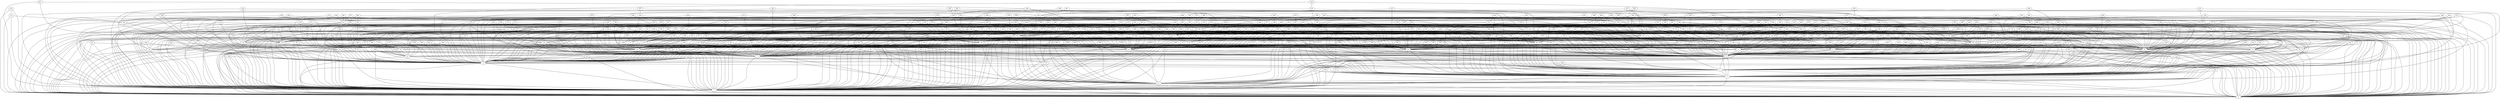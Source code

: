 /* Created by igraph 0.7.0 */
graph {
  0;
  1;
  2;
  3;
  4;
  5;
  6;
  7;
  8;
  9;
  10;
  11;
  12;
  13;
  14;
  15;
  16;
  17;
  18;
  19;
  20;
  21;
  22;
  23;
  24;
  25;
  26;
  27;
  28;
  29;
  30;
  31;
  32;
  33;
  34;
  35;
  36;
  37;
  38;
  39;
  40;
  41;
  42;
  43;
  44;
  45;
  46;
  47;
  48;
  49;
  50;
  51;
  52;
  53;
  54;
  55;
  56;
  57;
  58;
  59;
  60;
  61;
  62;
  63;
  64;
  65;
  66;
  67;
  68;
  69;
  70;
  71;
  72;
  73;
  74;
  75;
  76;
  77;
  78;
  79;
  80;
  81;
  82;
  83;
  84;
  85;
  86;
  87;
  88;
  89;
  90;
  91;
  92;
  93;
  94;
  95;
  96;
  97;
  98;
  99;
  100;
  101;
  102;
  103;
  104;
  105;
  106;
  107;
  108;
  109;
  110;
  111;
  112;
  113;
  114;
  115;
  116;
  117;
  118;
  119;
  120;
  121;
  122;
  123;
  124;
  125;
  126;
  127;
  128;
  129;
  130;
  131;
  132;
  133;
  134;
  135;
  136;
  137;
  138;
  139;
  140;
  141;
  142;
  143;
  144;
  145;
  146;
  147;
  148;
  149;
  150;
  151;
  152;
  153;
  154;
  155;
  156;
  157;
  158;
  159;
  160;
  161;
  162;
  163;
  164;
  165;
  166;
  167;
  168;
  169;
  170;
  171;
  172;
  173;
  174;
  175;
  176;
  177;
  178;
  179;
  180;
  181;
  182;
  183;
  184;
  185;
  186;
  187;
  188;
  189;
  190;
  191;
  192;
  193;
  194;
  195;
  196;
  197;
  198;
  199;
  200;
  201;
  202;
  203;
  204;
  205;
  206;
  207;
  208;
  209;
  210;
  211;
  212;
  213;
  214;
  215;
  216;
  217;
  218;
  219;
  220;
  221;
  222;
  223;
  224;
  225;
  226;
  227;
  228;
  229;
  230;
  231;
  232;
  233;
  234;
  235;
  236;
  237;
  238;
  239;
  240;
  241;
  242;
  243;
  244;
  245;
  246;
  247;
  248;
  249;
  250;
  251;
  252;
  253;
  254;
  255;
  256;
  257;
  258;
  259;
  260;
  261;
  262;
  263;
  264;
  265;
  266;
  267;
  268;
  269;
  270;
  271;
  272;
  273;
  274;
  275;
  276;
  277;
  278;
  279;
  280;
  281;
  282;
  283;
  284;
  285;
  286;
  287;
  288;
  289;
  290;
  291;
  292;
  293;
  294;
  295;
  296;
  297;
  298;
  299;
  300;
  301;
  302;
  303;
  304;
  305;
  306;
  307;
  308;
  309;
  310;
  311;
  312;
  313;
  314;
  315;
  316;
  317;
  318;
  319;
  320;
  321;
  322;
  323;
  324;
  325;
  326;
  327;
  328;
  329;
  330;
  331;
  332;
  333;
  334;
  335;
  336;
  337;
  338;
  339;
  340;
  341;
  342;
  343;
  344;
  345;
  346;
  347;
  348;
  349;
  350;
  351;
  352;
  353;
  354;
  355;
  356;
  357;
  358;
  359;
  360;
  361;
  362;
  363;
  364;
  365;
  366;
  367;
  368;
  369;
  370;
  371;
  372;
  373;
  374;
  375;
  376;
  377;
  378;
  379;
  380;
  381;
  382;
  383;
  384;
  385;
  386;
  387;
  388;
  389;
  390;
  391;
  392;
  393;
  394;
  395;
  396;
  397;
  398;
  399;
  400;
  401;
  402;
  403;
  404;
  405;
  406;
  407;
  408;
  409;
  410;
  411;
  412;
  413;
  414;
  415;
  416;
  417;
  418;
  419;
  420;
  421;
  422;
  423;
  424;
  425;
  426;
  427;
  428;
  429;
  430;
  431;
  432;
  433;
  434;
  435;
  436;
  437;
  438;
  439;
  440;
  441;
  442;
  443;
  444;
  445;
  446;
  447;
  448;
  449;
  450;
  451;
  452;
  453;
  454;
  455;
  456;
  457;
  458;
  459;
  460;
  461;
  462;
  463;
  464;
  465;
  466;
  467;
  468;
  469;
  470;
  471;
  472;
  473;
  474;
  475;
  476;
  477;
  478;
  479;
  480;
  481;
  482;
  483;
  484;
  485;
  486;
  487;
  488;
  489;
  490;
  491;
  492;
  493;
  494;
  495;
  496;
  497;
  498;
  499;

  1 -- 0;
  2 -- 0;
  3 -- 0;
  4 -- 0;
  5 -- 0;
  7 -- 0;
  9 -- 0;
  10 -- 0;
  11 -- 0;
  13 -- 0;
  16 -- 0;
  18 -- 0;
  19 -- 0;
  20 -- 0;
  22 -- 0;
  25 -- 0;
  27 -- 0;
  28 -- 0;
  29 -- 0;
  30 -- 0;
  33 -- 0;
  34 -- 0;
  38 -- 0;
  39 -- 0;
  41 -- 0;
  45 -- 0;
  46 -- 0;
  47 -- 0;
  50 -- 0;
  62 -- 0;
  63 -- 0;
  64 -- 0;
  80 -- 0;
  90 -- 0;
  92 -- 0;
  94 -- 0;
  100 -- 0;
  102 -- 0;
  105 -- 0;
  106 -- 0;
  107 -- 0;
  111 -- 0;
  112 -- 0;
  113 -- 0;
  122 -- 0;
  123 -- 0;
  125 -- 0;
  126 -- 0;
  131 -- 0;
  139 -- 0;
  140 -- 0;
  150 -- 0;
  158 -- 0;
  165 -- 0;
  166 -- 0;
  170 -- 0;
  181 -- 0;
  188 -- 0;
  191 -- 0;
  201 -- 0;
  220 -- 0;
  229 -- 0;
  238 -- 0;
  253 -- 0;
  259 -- 0;
  264 -- 0;
  265 -- 0;
  266 -- 0;
  267 -- 0;
  268 -- 0;
  273 -- 0;
  279 -- 0;
  294 -- 0;
  295 -- 0;
  307 -- 0;
  314 -- 0;
  339 -- 0;
  341 -- 0;
  342 -- 0;
  348 -- 0;
  368 -- 0;
  371 -- 0;
  372 -- 0;
  378 -- 0;
  384 -- 0;
  390 -- 0;
  392 -- 0;
  393 -- 0;
  394 -- 0;
  398 -- 0;
  411 -- 0;
  413 -- 0;
  415 -- 0;
  419 -- 0;
  422 -- 0;
  450 -- 0;
  470 -- 0;
  2 -- 1;
  3 -- 1;
  4 -- 1;
  5 -- 1;
  7 -- 1;
  9 -- 1;
  11 -- 1;
  15 -- 1;
  16 -- 1;
  17 -- 1;
  20 -- 1;
  24 -- 1;
  26 -- 1;
  27 -- 1;
  29 -- 1;
  30 -- 1;
  34 -- 1;
  35 -- 1;
  38 -- 1;
  39 -- 1;
  41 -- 1;
  42 -- 1;
  43 -- 1;
  44 -- 1;
  49 -- 1;
  52 -- 1;
  53 -- 1;
  54 -- 1;
  55 -- 1;
  58 -- 1;
  62 -- 1;
  67 -- 1;
  73 -- 1;
  74 -- 1;
  76 -- 1;
  77 -- 1;
  81 -- 1;
  83 -- 1;
  86 -- 1;
  91 -- 1;
  99 -- 1;
  101 -- 1;
  102 -- 1;
  112 -- 1;
  115 -- 1;
  117 -- 1;
  119 -- 1;
  127 -- 1;
  129 -- 1;
  130 -- 1;
  135 -- 1;
  138 -- 1;
  152 -- 1;
  158 -- 1;
  168 -- 1;
  169 -- 1;
  173 -- 1;
  174 -- 1;
  179 -- 1;
  181 -- 1;
  189 -- 1;
  193 -- 1;
  196 -- 1;
  205 -- 1;
  211 -- 1;
  213 -- 1;
  214 -- 1;
  218 -- 1;
  219 -- 1;
  221 -- 1;
  228 -- 1;
  230 -- 1;
  231 -- 1;
  232 -- 1;
  234 -- 1;
  236 -- 1;
  239 -- 1;
  244 -- 1;
  249 -- 1;
  252 -- 1;
  253 -- 1;
  260 -- 1;
  264 -- 1;
  271 -- 1;
  272 -- 1;
  274 -- 1;
  277 -- 1;
  281 -- 1;
  282 -- 1;
  287 -- 1;
  289 -- 1;
  290 -- 1;
  292 -- 1;
  300 -- 1;
  302 -- 1;
  310 -- 1;
  311 -- 1;
  317 -- 1;
  318 -- 1;
  319 -- 1;
  326 -- 1;
  327 -- 1;
  328 -- 1;
  333 -- 1;
  341 -- 1;
  345 -- 1;
  346 -- 1;
  353 -- 1;
  355 -- 1;
  357 -- 1;
  361 -- 1;
  371 -- 1;
  372 -- 1;
  374 -- 1;
  383 -- 1;
  395 -- 1;
  401 -- 1;
  406 -- 1;
  409 -- 1;
  414 -- 1;
  420 -- 1;
  436 -- 1;
  443 -- 1;
  444 -- 1;
  449 -- 1;
  450 -- 1;
  455 -- 1;
  461 -- 1;
  474 -- 1;
  478 -- 1;
  479 -- 1;
  481 -- 1;
  483 -- 1;
  490 -- 1;
  492 -- 1;
  495 -- 1;
  3 -- 2;
  10 -- 2;
  13 -- 2;
  42 -- 2;
  60 -- 2;
  66 -- 2;
  97 -- 2;
  104 -- 2;
  124 -- 2;
  145 -- 2;
  163 -- 2;
  166 -- 2;
  173 -- 2;
  187 -- 2;
  191 -- 2;
  197 -- 2;
  199 -- 2;
  200 -- 2;
  203 -- 2;
  209 -- 2;
  214 -- 2;
  232 -- 2;
  241 -- 2;
  252 -- 2;
  256 -- 2;
  292 -- 2;
  319 -- 2;
  346 -- 2;
  378 -- 2;
  383 -- 2;
  386 -- 2;
  387 -- 2;
  397 -- 2;
  458 -- 2;
  478 -- 2;
  493 -- 2;
  4 -- 3;
  6 -- 3;
  11 -- 3;
  14 -- 3;
  16 -- 3;
  20 -- 3;
  22 -- 3;
  23 -- 3;
  25 -- 3;
  32 -- 3;
  40 -- 3;
  51 -- 3;
  59 -- 3;
  70 -- 3;
  89 -- 3;
  93 -- 3;
  101 -- 3;
  104 -- 3;
  109 -- 3;
  126 -- 3;
  127 -- 3;
  137 -- 3;
  141 -- 3;
  149 -- 3;
  151 -- 3;
  182 -- 3;
  184 -- 3;
  186 -- 3;
  194 -- 3;
  232 -- 3;
  237 -- 3;
  240 -- 3;
  245 -- 3;
  246 -- 3;
  272 -- 3;
  277 -- 3;
  283 -- 3;
  299 -- 3;
  319 -- 3;
  334 -- 3;
  338 -- 3;
  340 -- 3;
  341 -- 3;
  351 -- 3;
  362 -- 3;
  366 -- 3;
  369 -- 3;
  379 -- 3;
  388 -- 3;
  403 -- 3;
  411 -- 3;
  416 -- 3;
  430 -- 3;
  437 -- 3;
  459 -- 3;
  462 -- 3;
  466 -- 3;
  475 -- 3;
  477 -- 3;
  5 -- 4;
  6 -- 4;
  8 -- 4;
  13 -- 4;
  18 -- 4;
  21 -- 4;
  45 -- 4;
  57 -- 4;
  68 -- 4;
  69 -- 4;
  89 -- 4;
  92 -- 4;
  95 -- 4;
  96 -- 4;
  99 -- 4;
  113 -- 4;
  118 -- 4;
  147 -- 4;
  151 -- 4;
  173 -- 4;
  174 -- 4;
  212 -- 4;
  226 -- 4;
  229 -- 4;
  241 -- 4;
  256 -- 4;
  258 -- 4;
  261 -- 4;
  264 -- 4;
  273 -- 4;
  278 -- 4;
  284 -- 4;
  289 -- 4;
  303 -- 4;
  336 -- 4;
  347 -- 4;
  362 -- 4;
  364 -- 4;
  381 -- 4;
  409 -- 4;
  414 -- 4;
  487 -- 4;
  6 -- 5;
  7 -- 5;
  8 -- 5;
  18 -- 5;
  21 -- 5;
  24 -- 5;
  31 -- 5;
  33 -- 5;
  50 -- 5;
  57 -- 5;
  73 -- 5;
  76 -- 5;
  79 -- 5;
  80 -- 5;
  86 -- 5;
  87 -- 5;
  92 -- 5;
  103 -- 5;
  105 -- 5;
  122 -- 5;
  128 -- 5;
  131 -- 5;
  132 -- 5;
  133 -- 5;
  137 -- 5;
  138 -- 5;
  142 -- 5;
  145 -- 5;
  146 -- 5;
  148 -- 5;
  177 -- 5;
  185 -- 5;
  197 -- 5;
  198 -- 5;
  199 -- 5;
  200 -- 5;
  203 -- 5;
  208 -- 5;
  210 -- 5;
  238 -- 5;
  240 -- 5;
  259 -- 5;
  260 -- 5;
  261 -- 5;
  269 -- 5;
  270 -- 5;
  275 -- 5;
  290 -- 5;
  298 -- 5;
  302 -- 5;
  304 -- 5;
  305 -- 5;
  306 -- 5;
  312 -- 5;
  325 -- 5;
  329 -- 5;
  357 -- 5;
  363 -- 5;
  366 -- 5;
  371 -- 5;
  373 -- 5;
  379 -- 5;
  380 -- 5;
  384 -- 5;
  390 -- 5;
  400 -- 5;
  404 -- 5;
  412 -- 5;
  427 -- 5;
  428 -- 5;
  440 -- 5;
  450 -- 5;
  452 -- 5;
  457 -- 5;
  461 -- 5;
  472 -- 5;
  481 -- 5;
  482 -- 5;
  486 -- 5;
  488 -- 5;
  496 -- 5;
  8 -- 6;
  9 -- 6;
  14 -- 6;
  15 -- 6;
  19 -- 6;
  23 -- 6;
  24 -- 6;
  27 -- 6;
  28 -- 6;
  30 -- 6;
  32 -- 6;
  35 -- 6;
  36 -- 6;
  40 -- 6;
  41 -- 6;
  47 -- 6;
  48 -- 6;
  52 -- 6;
  54 -- 6;
  55 -- 6;
  56 -- 6;
  65 -- 6;
  71 -- 6;
  72 -- 6;
  76 -- 6;
  78 -- 6;
  85 -- 6;
  91 -- 6;
  93 -- 6;
  95 -- 6;
  98 -- 6;
  103 -- 6;
  106 -- 6;
  114 -- 6;
  116 -- 6;
  119 -- 6;
  120 -- 6;
  128 -- 6;
  134 -- 6;
  142 -- 6;
  149 -- 6;
  155 -- 6;
  162 -- 6;
  166 -- 6;
  172 -- 6;
  184 -- 6;
  185 -- 6;
  186 -- 6;
  188 -- 6;
  189 -- 6;
  196 -- 6;
  197 -- 6;
  205 -- 6;
  210 -- 6;
  214 -- 6;
  218 -- 6;
  228 -- 6;
  231 -- 6;
  247 -- 6;
  248 -- 6;
  291 -- 6;
  297 -- 6;
  303 -- 6;
  308 -- 6;
  320 -- 6;
  324 -- 6;
  325 -- 6;
  332 -- 6;
  339 -- 6;
  343 -- 6;
  344 -- 6;
  348 -- 6;
  356 -- 6;
  368 -- 6;
  375 -- 6;
  385 -- 6;
  388 -- 6;
  389 -- 6;
  397 -- 6;
  415 -- 6;
  419 -- 6;
  424 -- 6;
  426 -- 6;
  432 -- 6;
  440 -- 6;
  455 -- 6;
  456 -- 6;
  457 -- 6;
  460 -- 6;
  463 -- 6;
  469 -- 6;
  473 -- 6;
  482 -- 6;
  484 -- 6;
  485 -- 6;
  491 -- 6;
  492 -- 6;
  494 -- 6;
  495 -- 6;
  10 -- 7;
  12 -- 7;
  14 -- 7;
  28 -- 7;
  33 -- 7;
  54 -- 7;
  56 -- 7;
  62 -- 7;
  69 -- 7;
  70 -- 7;
  84 -- 7;
  88 -- 7;
  98 -- 7;
  108 -- 7;
  109 -- 7;
  114 -- 7;
  123 -- 7;
  142 -- 7;
  147 -- 7;
  160 -- 7;
  171 -- 7;
  172 -- 7;
  179 -- 7;
  182 -- 7;
  185 -- 7;
  210 -- 7;
  222 -- 7;
  249 -- 7;
  251 -- 7;
  261 -- 7;
  276 -- 7;
  285 -- 7;
  291 -- 7;
  301 -- 7;
  315 -- 7;
  321 -- 7;
  370 -- 7;
  386 -- 7;
  418 -- 7;
  462 -- 7;
  471 -- 7;
  473 -- 7;
  490 -- 7;
  495 -- 7;
  17 -- 8;
  21 -- 8;
  72 -- 8;
  79 -- 8;
  85 -- 8;
  216 -- 8;
  235 -- 8;
  248 -- 8;
  298 -- 8;
  316 -- 8;
  337 -- 8;
  377 -- 8;
  391 -- 8;
  406 -- 8;
  436 -- 8;
  445 -- 8;
  447 -- 8;
  483 -- 8;
  31 -- 9;
  32 -- 9;
  37 -- 9;
  40 -- 9;
  47 -- 9;
  69 -- 9;
  75 -- 9;
  82 -- 9;
  103 -- 9;
  105 -- 9;
  148 -- 9;
  159 -- 9;
  178 -- 9;
  192 -- 9;
  262 -- 9;
  273 -- 9;
  314 -- 9;
  353 -- 9;
  383 -- 9;
  487 -- 9;
  12 -- 10;
  15 -- 10;
  17 -- 10;
  19 -- 10;
  26 -- 10;
  36 -- 10;
  37 -- 10;
  43 -- 10;
  44 -- 10;
  48 -- 10;
  64 -- 10;
  77 -- 10;
  81 -- 10;
  102 -- 10;
  115 -- 10;
  117 -- 10;
  118 -- 10;
  124 -- 10;
  132 -- 10;
  133 -- 10;
  144 -- 10;
  151 -- 10;
  154 -- 10;
  164 -- 10;
  165 -- 10;
  169 -- 10;
  178 -- 10;
  179 -- 10;
  180 -- 10;
  201 -- 10;
  202 -- 10;
  242 -- 10;
  243 -- 10;
  246 -- 10;
  248 -- 10;
  250 -- 10;
  269 -- 10;
  278 -- 10;
  297 -- 10;
  306 -- 10;
  308 -- 10;
  311 -- 10;
  330 -- 10;
  336 -- 10;
  353 -- 10;
  354 -- 10;
  367 -- 10;
  374 -- 10;
  384 -- 10;
  386 -- 10;
  388 -- 10;
  399 -- 10;
  408 -- 10;
  423 -- 10;
  461 -- 10;
  467 -- 10;
  475 -- 10;
  483 -- 10;
  484 -- 10;
  491 -- 10;
  497 -- 10;
  12 -- 11;
  50 -- 11;
  303 -- 11;
  432 -- 11;
  37 -- 13;
  46 -- 13;
  98 -- 13;
  111 -- 13;
  116 -- 13;
  194 -- 13;
  198 -- 13;
  237 -- 13;
  242 -- 13;
  253 -- 13;
  305 -- 13;
  306 -- 13;
  331 -- 13;
  352 -- 13;
  443 -- 13;
  459 -- 13;
  465 -- 13;
  100 -- 14;
  310 -- 14;
  107 -- 16;
  194 -- 16;
  65 -- 17;
  68 -- 17;
  121 -- 17;
  149 -- 17;
  150 -- 17;
  157 -- 17;
  175 -- 17;
  180 -- 17;
  183 -- 17;
  227 -- 17;
  235 -- 17;
  293 -- 17;
  299 -- 17;
  324 -- 17;
  330 -- 17;
  431 -- 17;
  434 -- 17;
  435 -- 17;
  442 -- 17;
  446 -- 17;
  454 -- 17;
  22 -- 18;
  25 -- 18;
  52 -- 18;
  71 -- 18;
  77 -- 18;
  139 -- 18;
  159 -- 18;
  233 -- 18;
  286 -- 18;
  302 -- 18;
  335 -- 18;
  338 -- 18;
  439 -- 18;
  452 -- 18;
  476 -- 18;
  67 -- 19;
  90 -- 19;
  99 -- 19;
  116 -- 19;
  152 -- 19;
  196 -- 19;
  269 -- 19;
  339 -- 19;
  405 -- 19;
  421 -- 19;
  470 -- 19;
  23 -- 20;
  36 -- 20;
  59 -- 20;
  61 -- 20;
  83 -- 20;
  93 -- 20;
  110 -- 20;
  125 -- 20;
  137 -- 20;
  154 -- 20;
  155 -- 20;
  157 -- 20;
  159 -- 20;
  160 -- 20;
  163 -- 20;
  165 -- 20;
  167 -- 20;
  169 -- 20;
  193 -- 20;
  245 -- 20;
  249 -- 20;
  250 -- 20;
  257 -- 20;
  258 -- 20;
  284 -- 20;
  288 -- 20;
  292 -- 20;
  293 -- 20;
  301 -- 20;
  309 -- 20;
  349 -- 20;
  365 -- 20;
  368 -- 20;
  376 -- 20;
  380 -- 20;
  401 -- 20;
  405 -- 20;
  434 -- 20;
  436 -- 20;
  443 -- 20;
  466 -- 20;
  485 -- 20;
  26 -- 21;
  375 -- 21;
  427 -- 21;
  486 -- 21;
  29 -- 22;
  34 -- 22;
  58 -- 22;
  63 -- 22;
  72 -- 22;
  85 -- 22;
  89 -- 22;
  94 -- 22;
  111 -- 22;
  123 -- 22;
  144 -- 22;
  146 -- 22;
  148 -- 22;
  158 -- 22;
  160 -- 22;
  164 -- 22;
  167 -- 22;
  175 -- 22;
  177 -- 22;
  200 -- 22;
  217 -- 22;
  228 -- 22;
  235 -- 22;
  251 -- 22;
  254 -- 22;
  279 -- 22;
  280 -- 22;
  290 -- 22;
  296 -- 22;
  305 -- 22;
  309 -- 22;
  315 -- 22;
  325 -- 22;
  327 -- 22;
  334 -- 22;
  360 -- 22;
  364 -- 22;
  369 -- 22;
  377 -- 22;
  394 -- 22;
  423 -- 22;
  428 -- 22;
  447 -- 22;
  465 -- 22;
  472 -- 22;
  474 -- 22;
  485 -- 22;
  44 -- 24;
  60 -- 24;
  125 -- 24;
  219 -- 24;
  38 -- 25;
  42 -- 25;
  61 -- 25;
  100 -- 25;
  132 -- 25;
  168 -- 25;
  346 -- 25;
  490 -- 25;
  81 -- 26;
  145 -- 26;
  227 -- 26;
  413 -- 26;
  437 -- 26;
  43 -- 27;
  51 -- 27;
  82 -- 27;
  104 -- 27;
  108 -- 27;
  153 -- 27;
  155 -- 27;
  167 -- 27;
  187 -- 27;
  212 -- 27;
  281 -- 27;
  298 -- 27;
  351 -- 27;
  367 -- 27;
  374 -- 27;
  385 -- 27;
  410 -- 27;
  31 -- 28;
  46 -- 28;
  48 -- 28;
  79 -- 28;
  83 -- 28;
  84 -- 28;
  94 -- 28;
  96 -- 28;
  127 -- 28;
  140 -- 28;
  143 -- 28;
  181 -- 28;
  190 -- 28;
  192 -- 28;
  195 -- 28;
  202 -- 28;
  207 -- 28;
  208 -- 28;
  221 -- 28;
  222 -- 28;
  224 -- 28;
  229 -- 28;
  247 -- 28;
  255 -- 28;
  258 -- 28;
  271 -- 28;
  318 -- 28;
  320 -- 28;
  326 -- 28;
  342 -- 28;
  344 -- 28;
  347 -- 28;
  437 -- 28;
  442 -- 28;
  444 -- 28;
  467 -- 28;
  476 -- 28;
  477 -- 28;
  49 -- 29;
  51 -- 29;
  59 -- 29;
  74 -- 29;
  117 -- 29;
  121 -- 29;
  156 -- 29;
  176 -- 29;
  215 -- 29;
  304 -- 29;
  311 -- 29;
  355 -- 29;
  385 -- 29;
  429 -- 29;
  498 -- 29;
  128 -- 30;
  130 -- 30;
  198 -- 30;
  221 -- 30;
  238 -- 30;
  276 -- 30;
  407 -- 30;
  439 -- 30;
  444 -- 30;
  53 -- 31;
  88 -- 31;
  244 -- 31;
  326 -- 31;
  345 -- 31;
  393 -- 31;
  35 -- 32;
  39 -- 32;
  57 -- 32;
  107 -- 32;
  147 -- 32;
  208 -- 32;
  254 -- 32;
  271 -- 32;
  275 -- 32;
  455 -- 32;
  460 -- 32;
  60 -- 33;
  64 -- 33;
  129 -- 33;
  134 -- 33;
  236 -- 33;
  259 -- 33;
  265 -- 33;
  445 -- 33;
  61 -- 34;
  138 -- 34;
  170 -- 34;
  201 -- 34;
  207 -- 34;
  224 -- 34;
  262 -- 34;
  278 -- 34;
  340 -- 34;
  438 -- 34;
  70 -- 35;
  114 -- 35;
  120 -- 35;
  134 -- 35;
  213 -- 35;
  223 -- 35;
  227 -- 35;
  242 -- 35;
  323 -- 35;
  337 -- 35;
  398 -- 35;
  400 -- 35;
  454 -- 35;
  496 -- 35;
  497 -- 35;
  110 -- 36;
  71 -- 37;
  143 -- 37;
  171 -- 37;
  236 -- 37;
  396 -- 37;
  463 -- 37;
  487 -- 37;
  63 -- 39;
  65 -- 39;
  78 -- 39;
  106 -- 39;
  131 -- 39;
  139 -- 39;
  153 -- 39;
  188 -- 39;
  203 -- 39;
  243 -- 39;
  334 -- 39;
  345 -- 39;
  394 -- 39;
  395 -- 39;
  408 -- 39;
  417 -- 39;
  471 -- 39;
  95 -- 40;
  126 -- 40;
  189 -- 40;
  255 -- 40;
  263 -- 40;
  285 -- 40;
  294 -- 40;
  365 -- 40;
  453 -- 40;
  489 -- 40;
  499 -- 40;
  363 -- 42;
  45 -- 43;
  49 -- 43;
  96 -- 43;
  136 -- 43;
  146 -- 43;
  328 -- 43;
  397 -- 43;
  410 -- 43;
  58 -- 45;
  68 -- 45;
  73 -- 45;
  78 -- 45;
  87 -- 45;
  161 -- 45;
  172 -- 45;
  182 -- 45;
  192 -- 45;
  217 -- 45;
  458 -- 45;
  275 -- 47;
  471 -- 48;
  494 -- 48;
  53 -- 49;
  55 -- 49;
  56 -- 49;
  66 -- 49;
  67 -- 49;
  75 -- 49;
  84 -- 49;
  87 -- 49;
  88 -- 49;
  113 -- 49;
  118 -- 49;
  124 -- 49;
  135 -- 49;
  157 -- 49;
  174 -- 49;
  239 -- 49;
  240 -- 49;
  241 -- 49;
  254 -- 49;
  263 -- 49;
  361 -- 49;
  403 -- 49;
  420 -- 49;
  441 -- 49;
  479 -- 49;
  74 -- 50;
  141 -- 50;
  183 -- 50;
  216 -- 50;
  367 -- 50;
  433 -- 50;
  82 -- 51;
  90 -- 51;
  180 -- 51;
  202 -- 51;
  204 -- 51;
  307 -- 51;
  328 -- 51;
  393 -- 51;
  402 -- 51;
  296 -- 54;
  344 -- 54;
  400 -- 54;
  459 -- 54;
  322 -- 56;
  489 -- 56;
  75 -- 57;
  209 -- 57;
  318 -- 57;
  441 -- 57;
  121 -- 58;
  288 -- 58;
  352 -- 58;
  453 -- 58;
  466 -- 58;
  412 -- 60;
  66 -- 61;
  80 -- 61;
  176 -- 61;
  223 -- 61;
  276 -- 61;
  489 -- 61;
  136 -- 62;
  176 -- 63;
  177 -- 63;
  349 -- 63;
  364 -- 63;
  468 -- 63;
  144 -- 64;
  282 -- 64;
  375 -- 65;
  497 -- 65;
  350 -- 66;
  377 -- 66;
  402 -- 66;
  426 -- 66;
  119 -- 67;
  223 -- 67;
  110 -- 69;
  135 -- 69;
  136 -- 69;
  170 -- 69;
  206 -- 69;
  231 -- 69;
  257 -- 69;
  323 -- 69;
  331 -- 69;
  354 -- 69;
  376 -- 69;
  389 -- 69;
  442 -- 69;
  491 -- 69;
  493 -- 69;
  474 -- 71;
  86 -- 73;
  175 -- 73;
  209 -- 73;
  333 -- 73;
  473 -- 73;
  183 -- 74;
  376 -- 74;
  216 -- 75;
  359 -- 75;
  381 -- 75;
  418 -- 75;
  211 -- 76;
  313 -- 76;
  316 -- 76;
  141 -- 80;
  152 -- 80;
  217 -- 81;
  347 -- 82;
  398 -- 82;
  133 -- 83;
  215 -- 83;
  335 -- 83;
  382 -- 83;
  396 -- 83;
  415 -- 83;
  407 -- 84;
  140 -- 85;
  463 -- 85;
  112 -- 86;
  304 -- 86;
  150 -- 87;
  91 -- 88;
  97 -- 88;
  220 -- 88;
  401 -- 88;
  418 -- 88;
  268 -- 89;
  390 -- 89;
  291 -- 90;
  425 -- 90;
  224 -- 92;
  358 -- 92;
  187 -- 93;
  417 -- 93;
  97 -- 94;
  108 -- 94;
  122 -- 94;
  154 -- 94;
  243 -- 94;
  289 -- 94;
  297 -- 94;
  365 -- 94;
  120 -- 95;
  296 -- 95;
  333 -- 95;
  349 -- 95;
  362 -- 95;
  403 -- 95;
  419 -- 95;
  432 -- 95;
  478 -- 95;
  287 -- 96;
  354 -- 96;
  426 -- 96;
  314 -- 97;
  101 -- 98;
  130 -- 98;
  212 -- 98;
  280 -- 98;
  493 -- 98;
  109 -- 102;
  129 -- 102;
  143 -- 102;
  161 -- 102;
  186 -- 102;
  195 -- 102;
  226 -- 102;
  283 -- 102;
  313 -- 102;
  389 -- 102;
  430 -- 102;
  433 -- 102;
  449 -- 102;
  363 -- 103;
  343 -- 104;
  204 -- 105;
  492 -- 105;
  115 -- 107;
  156 -- 107;
  164 -- 107;
  168 -- 107;
  171 -- 107;
  207 -- 107;
  233 -- 107;
  267 -- 107;
  286 -- 107;
  312 -- 107;
  357 -- 107;
  405 -- 107;
  423 -- 107;
  468 -- 107;
  206 -- 108;
  281 -- 108;
  379 -- 110;
  372 -- 112;
  499 -- 113;
  429 -- 114;
  433 -- 114;
  470 -- 114;
  361 -- 117;
  451 -- 118;
  381 -- 119;
  417 -- 119;
  162 -- 120;
  262 -- 120;
  265 -- 120;
  350 -- 120;
  451 -- 120;
  373 -- 121;
  428 -- 121;
  293 -- 123;
  320 -- 123;
  321 -- 123;
  438 -- 123;
  267 -- 126;
  153 -- 127;
  199 -- 127;
  226 -- 127;
  266 -- 127;
  360 -- 127;
  286 -- 128;
  324 -- 128;
  446 -- 128;
  163 -- 129;
  307 -- 129;
  460 -- 129;
  156 -- 131;
  233 -- 131;
  251 -- 131;
  453 -- 131;
  462 -- 133;
  162 -- 134;
  190 -- 134;
  206 -- 134;
  211 -- 134;
  245 -- 134;
  477 -- 134;
  191 -- 136;
  315 -- 136;
  329 -- 136;
  435 -- 136;
  447 -- 136;
  190 -- 137;
  355 -- 137;
  396 -- 137;
  482 -- 138;
  414 -- 139;
  204 -- 141;
  239 -- 141;
  213 -- 144;
  336 -- 144;
  205 -- 145;
  356 -- 147;
  358 -- 147;
  431 -- 147;
  445 -- 147;
  448 -- 147;
  295 -- 150;
  260 -- 152;
  274 -- 152;
  446 -- 152;
  184 -- 153;
  193 -- 153;
  225 -- 153;
  348 -- 153;
  494 -- 154;
  285 -- 157;
  425 -- 157;
  454 -- 157;
  448 -- 158;
  161 -- 159;
  218 -- 159;
  252 -- 159;
  215 -- 163;
  219 -- 163;
  270 -- 163;
  456 -- 163;
  404 -- 164;
  391 -- 167;
  222 -- 170;
  277 -- 171;
  300 -- 171;
  407 -- 171;
  329 -- 172;
  342 -- 173;
  431 -- 173;
  480 -- 173;
  178 -- 177;
  343 -- 177;
  416 -- 177;
  230 -- 178;
  282 -- 178;
  392 -- 178;
  427 -- 178;
  237 -- 179;
  225 -- 181;
  352 -- 181;
  195 -- 183;
  255 -- 183;
  340 -- 183;
  359 -- 183;
  451 -- 183;
  422 -- 184;
  295 -- 187;
  300 -- 189;
  317 -- 189;
  421 -- 189;
  469 -- 189;
  230 -- 190;
  360 -- 190;
  317 -- 191;
  480 -- 191;
  294 -- 192;
  313 -- 192;
  359 -- 196;
  247 -- 202;
  250 -- 202;
  272 -- 202;
  316 -- 202;
  410 -- 202;
  283 -- 203;
  301 -- 203;
  392 -- 203;
  274 -- 205;
  358 -- 205;
  266 -- 206;
  220 -- 209;
  225 -- 209;
  369 -- 209;
  408 -- 210;
  287 -- 211;
  327 -- 211;
  356 -- 211;
  391 -- 211;
  406 -- 211;
  439 -- 211;
  458 -- 211;
  467 -- 211;
  309 -- 215;
  234 -- 216;
  280 -- 216;
  308 -- 216;
  479 -- 216;
  484 -- 216;
  310 -- 218;
  424 -- 218;
  435 -- 218;
  246 -- 221;
  288 -- 224;
  257 -- 225;
  441 -- 225;
  449 -- 225;
  279 -- 227;
  370 -- 227;
  498 -- 227;
  234 -- 229;
  263 -- 229;
  404 -- 230;
  411 -- 232;
  457 -- 234;
  244 -- 236;
  268 -- 236;
  322 -- 238;
  299 -- 239;
  395 -- 239;
  399 -- 239;
  464 -- 239;
  337 -- 240;
  331 -- 241;
  284 -- 245;
  350 -- 246;
  430 -- 246;
  338 -- 247;
  256 -- 249;
  332 -- 249;
  488 -- 249;
  382 -- 250;
  380 -- 254;
  413 -- 254;
  429 -- 254;
  498 -- 255;
  424 -- 256;
  270 -- 262;
  488 -- 262;
  312 -- 267;
  332 -- 272;
  475 -- 275;
  321 -- 276;
  323 -- 276;
  421 -- 276;
  399 -- 277;
  330 -- 278;
  322 -- 283;
  366 -- 283;
  499 -- 293;
  469 -- 295;
  456 -- 300;
  351 -- 303;
  373 -- 310;
  464 -- 320;
  409 -- 323;
  465 -- 323;
  378 -- 326;
  476 -- 326;
  382 -- 328;
  402 -- 329;
  335 -- 330;
  452 -- 336;
  448 -- 338;
  425 -- 347;
  416 -- 356;
  422 -- 357;
  438 -- 361;
  370 -- 362;
  387 -- 362;
  412 -- 364;
  387 -- 365;
  440 -- 368;
  434 -- 371;
  486 -- 377;
  420 -- 390;
  481 -- 399;
  472 -- 451;
  468 -- 454;
  464 -- 455;
  480 -- 462;
  496 -- 487;
}
